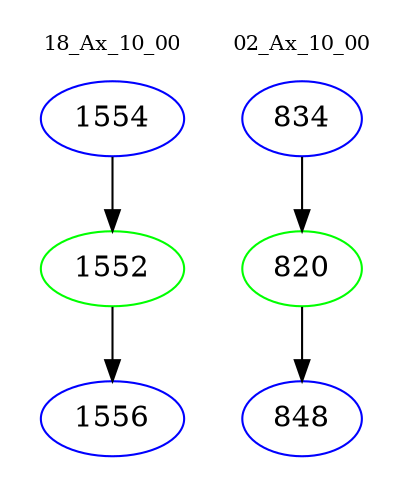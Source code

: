 digraph{
subgraph cluster_0 {
color = white
label = "18_Ax_10_00";
fontsize=10;
T0_1554 [label="1554", color="blue"]
T0_1554 -> T0_1552 [color="black"]
T0_1552 [label="1552", color="green"]
T0_1552 -> T0_1556 [color="black"]
T0_1556 [label="1556", color="blue"]
}
subgraph cluster_1 {
color = white
label = "02_Ax_10_00";
fontsize=10;
T1_834 [label="834", color="blue"]
T1_834 -> T1_820 [color="black"]
T1_820 [label="820", color="green"]
T1_820 -> T1_848 [color="black"]
T1_848 [label="848", color="blue"]
}
}
